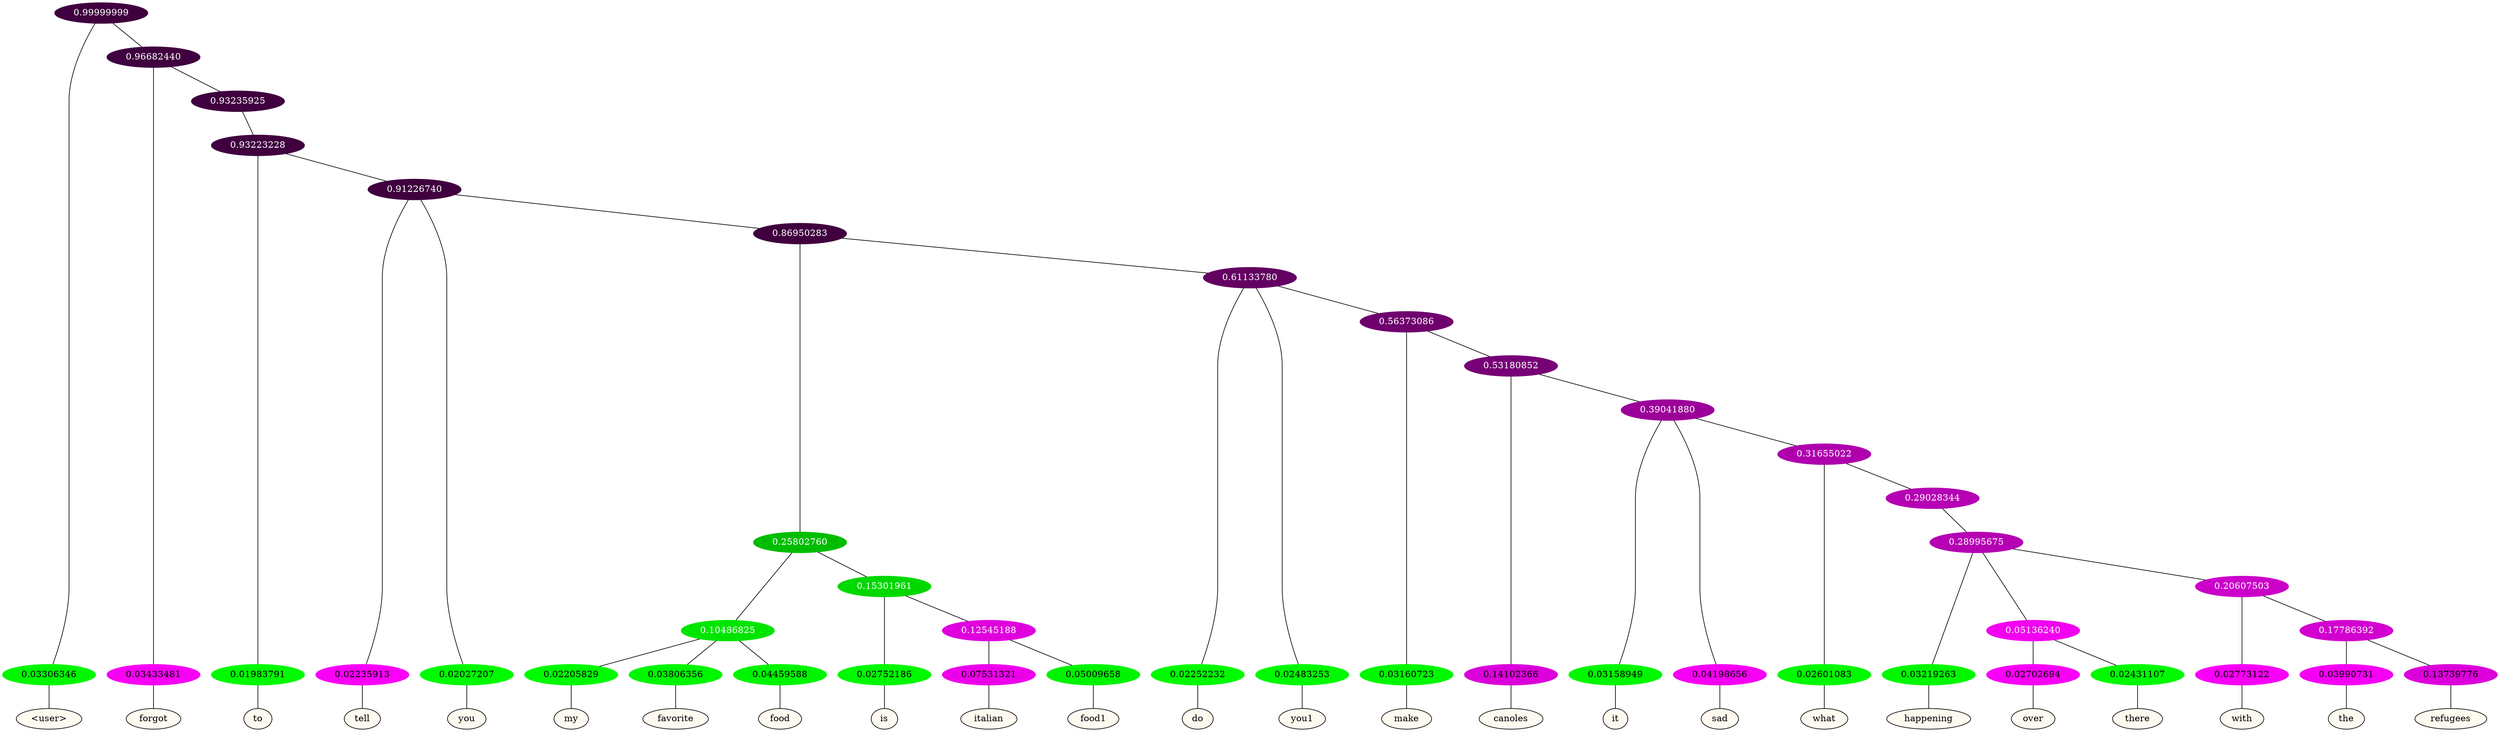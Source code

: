 graph {
	node [format=png height=0.15 nodesep=0.001 ordering=out overlap=prism overlap_scaling=0.01 ranksep=0.001 ratio=0.2 style=filled width=0.15]
	{
		rank=same
		a_w_1 [label="\<user\>" color=black fillcolor=floralwhite style="filled,solid"]
		a_w_3 [label=forgot color=black fillcolor=floralwhite style="filled,solid"]
		a_w_6 [label=to color=black fillcolor=floralwhite style="filled,solid"]
		a_w_8 [label=tell color=black fillcolor=floralwhite style="filled,solid"]
		a_w_9 [label=you color=black fillcolor=floralwhite style="filled,solid"]
		a_w_18 [label=my color=black fillcolor=floralwhite style="filled,solid"]
		a_w_19 [label=favorite color=black fillcolor=floralwhite style="filled,solid"]
		a_w_20 [label=food color=black fillcolor=floralwhite style="filled,solid"]
		a_w_21 [label=is color=black fillcolor=floralwhite style="filled,solid"]
		a_w_25 [label=italian color=black fillcolor=floralwhite style="filled,solid"]
		a_w_26 [label=food1 color=black fillcolor=floralwhite style="filled,solid"]
		a_w_15 [label=do color=black fillcolor=floralwhite style="filled,solid"]
		a_w_16 [label=you1 color=black fillcolor=floralwhite style="filled,solid"]
		a_w_23 [label=make color=black fillcolor=floralwhite style="filled,solid"]
		a_w_27 [label=canoles color=black fillcolor=floralwhite style="filled,solid"]
		a_w_29 [label=it color=black fillcolor=floralwhite style="filled,solid"]
		a_w_30 [label=sad color=black fillcolor=floralwhite style="filled,solid"]
		a_w_32 [label=what color=black fillcolor=floralwhite style="filled,solid"]
		a_w_35 [label=happening color=black fillcolor=floralwhite style="filled,solid"]
		a_w_38 [label=over color=black fillcolor=floralwhite style="filled,solid"]
		a_w_39 [label=there color=black fillcolor=floralwhite style="filled,solid"]
		a_w_40 [label=with color=black fillcolor=floralwhite style="filled,solid"]
		a_w_42 [label=the color=black fillcolor=floralwhite style="filled,solid"]
		a_w_43 [label=refugees color=black fillcolor=floralwhite style="filled,solid"]
	}
	a_n_1 -- a_w_1
	a_n_3 -- a_w_3
	a_n_6 -- a_w_6
	a_n_8 -- a_w_8
	a_n_9 -- a_w_9
	a_n_18 -- a_w_18
	a_n_19 -- a_w_19
	a_n_20 -- a_w_20
	a_n_21 -- a_w_21
	a_n_25 -- a_w_25
	a_n_26 -- a_w_26
	a_n_15 -- a_w_15
	a_n_16 -- a_w_16
	a_n_23 -- a_w_23
	a_n_27 -- a_w_27
	a_n_29 -- a_w_29
	a_n_30 -- a_w_30
	a_n_32 -- a_w_32
	a_n_35 -- a_w_35
	a_n_38 -- a_w_38
	a_n_39 -- a_w_39
	a_n_40 -- a_w_40
	a_n_42 -- a_w_42
	a_n_43 -- a_w_43
	{
		rank=same
		a_n_1 [label=0.03306346 color="0.334 1.000 0.967" fontcolor=black]
		a_n_3 [label=0.03433481 color="0.835 1.000 0.966" fontcolor=black]
		a_n_6 [label=0.01983791 color="0.334 1.000 0.980" fontcolor=black]
		a_n_8 [label=0.02235913 color="0.835 1.000 0.978" fontcolor=black]
		a_n_9 [label=0.02027207 color="0.334 1.000 0.980" fontcolor=black]
		a_n_18 [label=0.02205829 color="0.334 1.000 0.978" fontcolor=black]
		a_n_19 [label=0.03806356 color="0.334 1.000 0.962" fontcolor=black]
		a_n_20 [label=0.04459588 color="0.334 1.000 0.955" fontcolor=black]
		a_n_21 [label=0.02752186 color="0.334 1.000 0.972" fontcolor=black]
		a_n_25 [label=0.07531321 color="0.835 1.000 0.925" fontcolor=black]
		a_n_26 [label=0.05009658 color="0.334 1.000 0.950" fontcolor=black]
		a_n_15 [label=0.02252232 color="0.334 1.000 0.977" fontcolor=black]
		a_n_16 [label=0.02483253 color="0.334 1.000 0.975" fontcolor=black]
		a_n_23 [label=0.03160723 color="0.334 1.000 0.968" fontcolor=black]
		a_n_27 [label=0.14102366 color="0.835 1.000 0.859" fontcolor=black]
		a_n_29 [label=0.03158949 color="0.334 1.000 0.968" fontcolor=black]
		a_n_30 [label=0.04198656 color="0.835 1.000 0.958" fontcolor=black]
		a_n_32 [label=0.02601083 color="0.334 1.000 0.974" fontcolor=black]
		a_n_35 [label=0.03219263 color="0.334 1.000 0.968" fontcolor=black]
		a_n_38 [label=0.02702694 color="0.835 1.000 0.973" fontcolor=black]
		a_n_39 [label=0.02431107 color="0.334 1.000 0.976" fontcolor=black]
		a_n_40 [label=0.02773122 color="0.835 1.000 0.972" fontcolor=black]
		a_n_42 [label=0.03990731 color="0.835 1.000 0.960" fontcolor=black]
		a_n_43 [label=0.13739776 color="0.835 1.000 0.863" fontcolor=black]
	}
	a_n_0 [label=0.99999999 color="0.835 1.000 0.250" fontcolor=grey99]
	a_n_0 -- a_n_1
	a_n_2 [label=0.96682440 color="0.835 1.000 0.250" fontcolor=grey99]
	a_n_0 -- a_n_2
	a_n_2 -- a_n_3
	a_n_4 [label=0.93235925 color="0.835 1.000 0.250" fontcolor=grey99]
	a_n_2 -- a_n_4
	a_n_5 [label=0.93223228 color="0.835 1.000 0.250" fontcolor=grey99]
	a_n_4 -- a_n_5
	a_n_5 -- a_n_6
	a_n_7 [label=0.91226740 color="0.835 1.000 0.250" fontcolor=grey99]
	a_n_5 -- a_n_7
	a_n_7 -- a_n_8
	a_n_7 -- a_n_9
	a_n_10 [label=0.86950283 color="0.835 1.000 0.250" fontcolor=grey99]
	a_n_7 -- a_n_10
	a_n_11 [label=0.25802760 color="0.334 1.000 0.742" fontcolor=grey99]
	a_n_10 -- a_n_11
	a_n_12 [label=0.61133780 color="0.835 1.000 0.389" fontcolor=grey99]
	a_n_10 -- a_n_12
	a_n_13 [label=0.10486825 color="0.334 1.000 0.895" fontcolor=grey99]
	a_n_11 -- a_n_13
	a_n_14 [label=0.15301961 color="0.334 1.000 0.847" fontcolor=grey99]
	a_n_11 -- a_n_14
	a_n_12 -- a_n_15
	a_n_12 -- a_n_16
	a_n_17 [label=0.56373086 color="0.835 1.000 0.436" fontcolor=grey99]
	a_n_12 -- a_n_17
	a_n_13 -- a_n_18
	a_n_13 -- a_n_19
	a_n_13 -- a_n_20
	a_n_14 -- a_n_21
	a_n_22 [label=0.12545188 color="0.835 1.000 0.875" fontcolor=grey99]
	a_n_14 -- a_n_22
	a_n_17 -- a_n_23
	a_n_24 [label=0.53180852 color="0.835 1.000 0.468" fontcolor=grey99]
	a_n_17 -- a_n_24
	a_n_22 -- a_n_25
	a_n_22 -- a_n_26
	a_n_24 -- a_n_27
	a_n_28 [label=0.39041880 color="0.835 1.000 0.610" fontcolor=grey99]
	a_n_24 -- a_n_28
	a_n_28 -- a_n_29
	a_n_28 -- a_n_30
	a_n_31 [label=0.31655022 color="0.835 1.000 0.683" fontcolor=grey99]
	a_n_28 -- a_n_31
	a_n_31 -- a_n_32
	a_n_33 [label=0.29028344 color="0.835 1.000 0.710" fontcolor=grey99]
	a_n_31 -- a_n_33
	a_n_34 [label=0.28995675 color="0.835 1.000 0.710" fontcolor=grey99]
	a_n_33 -- a_n_34
	a_n_34 -- a_n_35
	a_n_36 [label=0.05136240 color="0.835 1.000 0.949" fontcolor=grey99]
	a_n_34 -- a_n_36
	a_n_37 [label=0.20607503 color="0.835 1.000 0.794" fontcolor=grey99]
	a_n_34 -- a_n_37
	a_n_36 -- a_n_38
	a_n_36 -- a_n_39
	a_n_37 -- a_n_40
	a_n_41 [label=0.17786392 color="0.835 1.000 0.822" fontcolor=grey99]
	a_n_37 -- a_n_41
	a_n_41 -- a_n_42
	a_n_41 -- a_n_43
}

